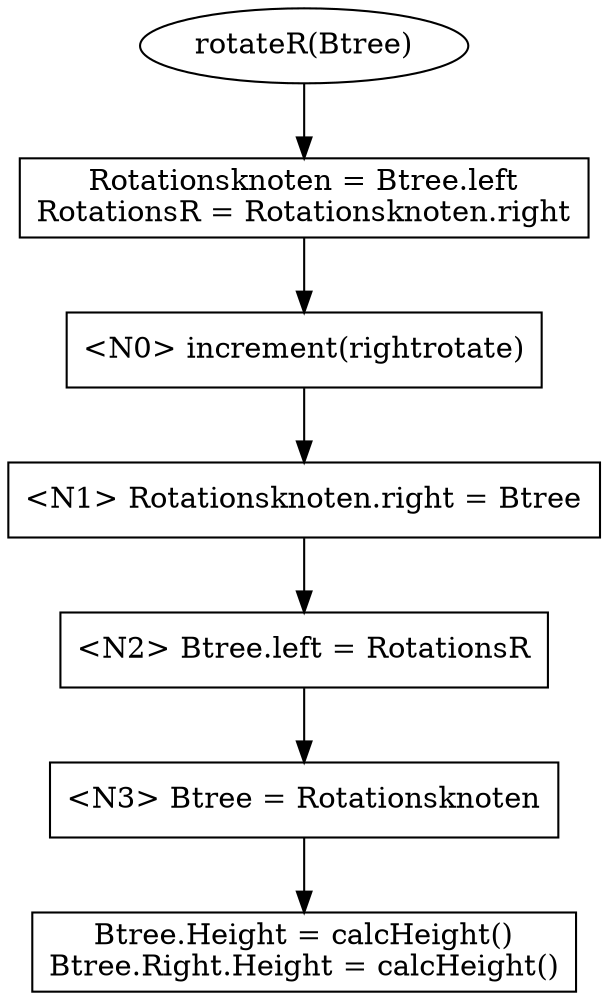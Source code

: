 digraph G {
    node [shape = box];
    rotateR [label = "rotateR(Btree)" shape = ellipse];
    rotateR -> wurzel
    wurzel [label = "Rotationsknoten = Btree.left\nRotationsR = Rotationsknoten.right"];
    wurzel -> a0
    a0 [label = "<N0> increment(rightrotate)"]
    a0 -> a1
    a1 [label = "<N1> Rotationsknoten.right = Btree"]
    a1 -> a2
    a2  [label = "<N2> Btree.left = RotationsR"]
    a2 -> a3
    a3 [label = "<N3> Btree = Rotationsknoten"]
    a3 -> a4
    a4 [label = "Btree.Height = calcHeight()\nBtree.Right.Height = calcHeight()"]
}
